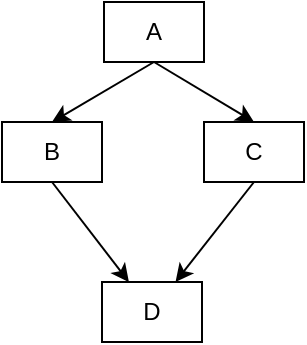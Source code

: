 <mxfile>
    <diagram id="e5OlF0yaXis7H73Ir1GG" name="Page-1">
        <mxGraphModel dx="245" dy="187" grid="1" gridSize="10" guides="1" tooltips="1" connect="1" arrows="1" fold="1" page="1" pageScale="1" pageWidth="850" pageHeight="1100" math="0" shadow="0">
            <root>
                <mxCell id="0"/>
                <mxCell id="1" parent="0"/>
                <mxCell id="10" style="edgeStyle=none;html=1;exitX=0.5;exitY=1;exitDx=0;exitDy=0;entryX=0.5;entryY=0;entryDx=0;entryDy=0;" parent="1" source="4" target="5" edge="1">
                    <mxGeometry relative="1" as="geometry">
                        <mxPoint x="185" y="220" as="sourcePoint"/>
                    </mxGeometry>
                </mxCell>
                <mxCell id="11" style="edgeStyle=none;html=1;exitX=0.5;exitY=1;exitDx=0;exitDy=0;entryX=0.5;entryY=0;entryDx=0;entryDy=0;" parent="1" source="4" target="6" edge="1">
                    <mxGeometry relative="1" as="geometry"/>
                </mxCell>
                <mxCell id="4" value="A" style="rounded=0;whiteSpace=wrap;html=1;" parent="1" vertex="1">
                    <mxGeometry x="211" y="190" width="50" height="30" as="geometry"/>
                </mxCell>
                <mxCell id="12" style="edgeStyle=none;html=1;exitX=0.5;exitY=1;exitDx=0;exitDy=0;" parent="1" source="5" target="7" edge="1">
                    <mxGeometry relative="1" as="geometry"/>
                </mxCell>
                <mxCell id="5" value="B" style="rounded=0;whiteSpace=wrap;html=1;" parent="1" vertex="1">
                    <mxGeometry x="160" y="250" width="50" height="30" as="geometry"/>
                </mxCell>
                <mxCell id="13" style="edgeStyle=none;html=1;exitX=0.5;exitY=1;exitDx=0;exitDy=0;" parent="1" source="6" target="7" edge="1">
                    <mxGeometry relative="1" as="geometry"/>
                </mxCell>
                <mxCell id="6" value="C" style="rounded=0;whiteSpace=wrap;html=1;" parent="1" vertex="1">
                    <mxGeometry x="261" y="250" width="50" height="30" as="geometry"/>
                </mxCell>
                <mxCell id="7" value="D" style="rounded=0;whiteSpace=wrap;html=1;" parent="1" vertex="1">
                    <mxGeometry x="210" y="330" width="50" height="30" as="geometry"/>
                </mxCell>
            </root>
        </mxGraphModel>
    </diagram>
</mxfile>